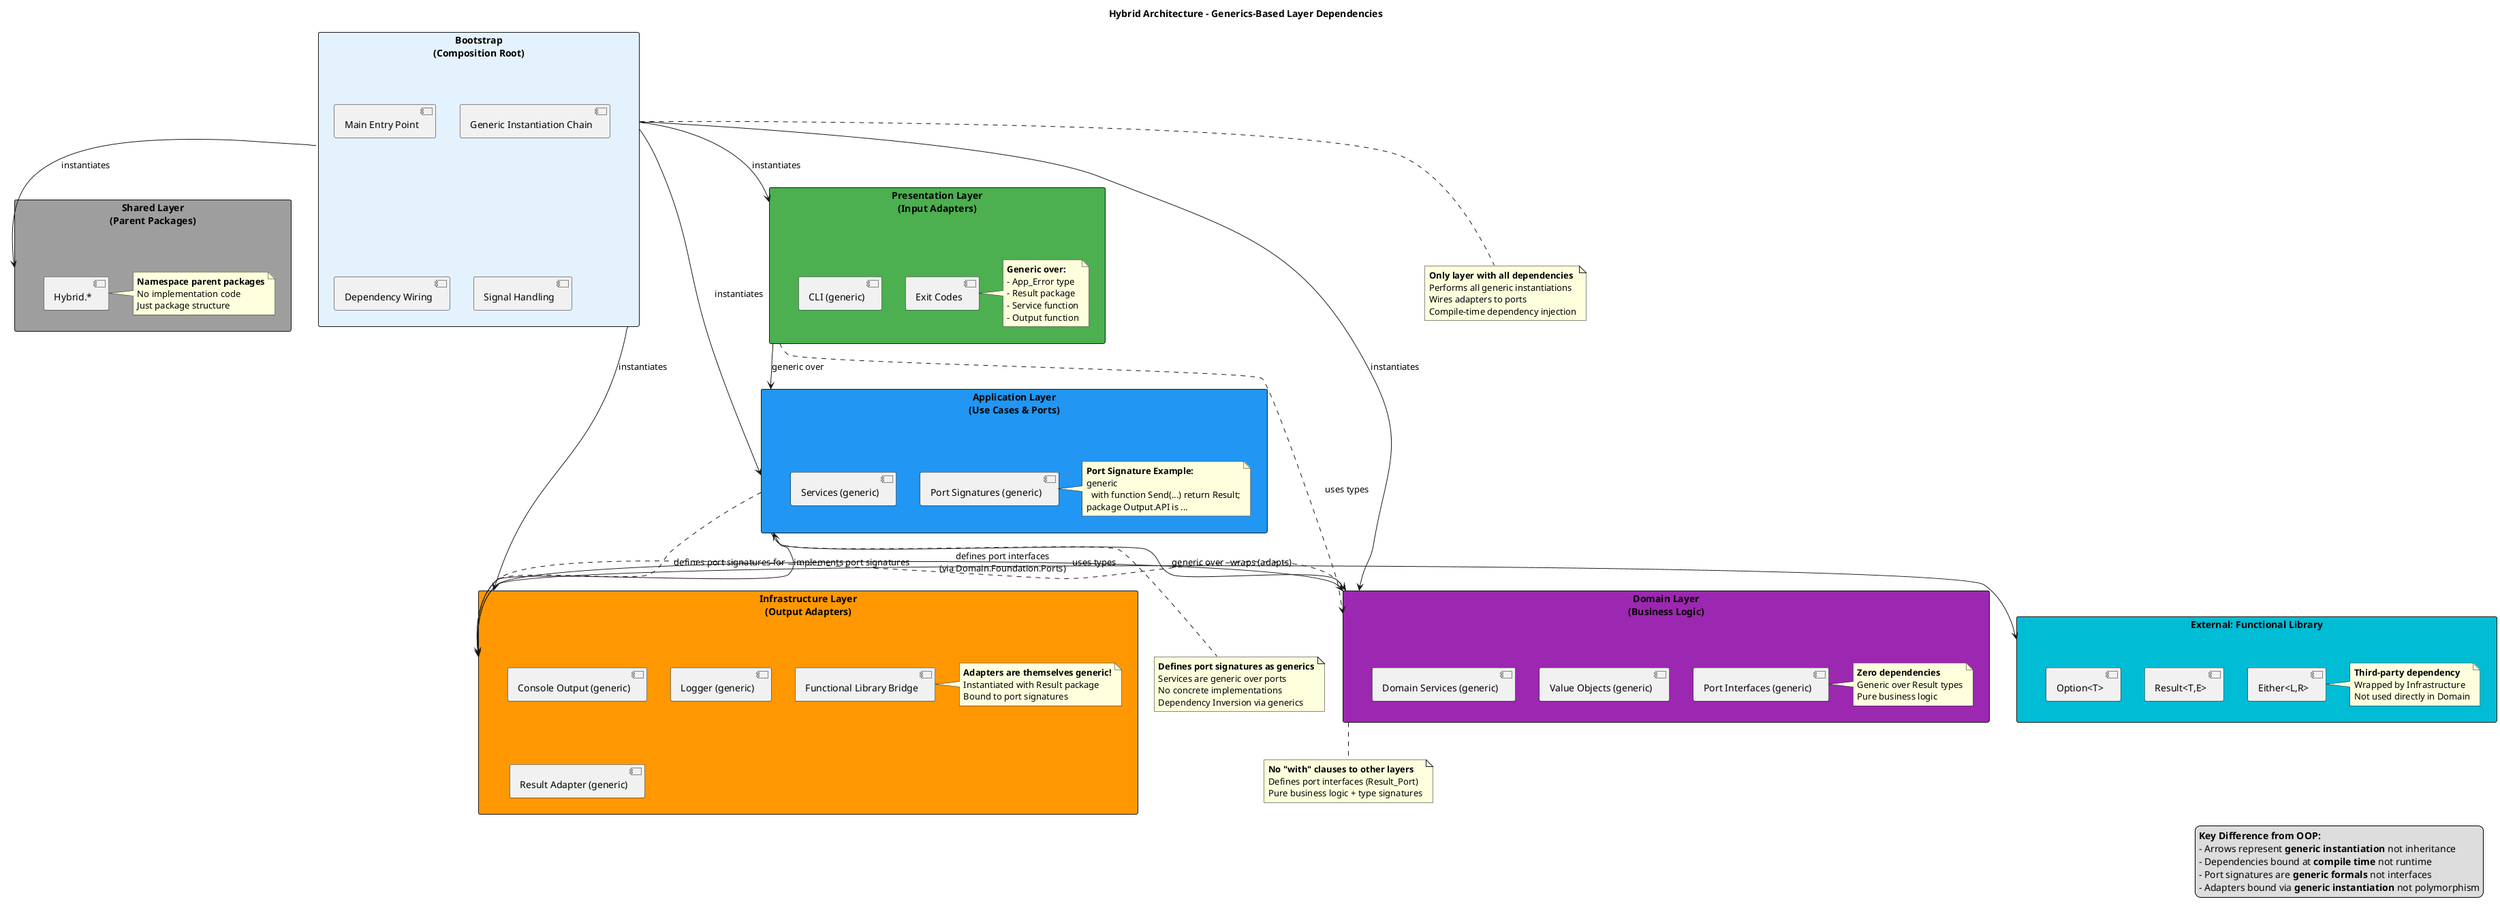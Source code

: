 @startuml architecture-layers
!define LIGHTBLUE #E3F2FD
!define BLUE #2196F3
!define GREEN #4CAF50
!define ORANGE #FF9800
!define PURPLE #9C27B0
!define GREY #9E9E9E
!define CYAN #00BCD4

skinparam packageStyle rectangle
skinparam shadowing false
skinparam defaultFontName Arial

title Hybrid Architecture - Generics-Based Layer Dependencies

package "Shared Layer\n(Parent Packages)" as Shared GREY {
  [Hybrid.*]
  note right
    **Namespace parent packages**
    No implementation code
    Just package structure
  end note
}

package "Bootstrap\n(Composition Root)" as Bootstrap LIGHTBLUE {
  [Main Entry Point]
  [Generic Instantiation Chain]
  [Dependency Wiring]
  [Signal Handling]
}

package "Presentation Layer\n(Input Adapters)" as Presentation GREEN {
  [CLI (generic)]
  [Exit Codes]
  note right
    **Generic over:**
    - App_Error type
    - Result package
    - Service function
    - Output function
  end note
}

package "Application Layer\n(Use Cases & Ports)" as Application BLUE {
  [Services (generic)]
  [Port Signatures (generic)]
  note right
    **Port Signature Example:**
    generic
      with function Send(...) return Result;
    package Output.API is ...
  end note
}

package "Infrastructure Layer\n(Output Adapters)" as Infrastructure ORANGE {
  [Console Output (generic)]
  [Logger (generic)]
  [Result Adapter (generic)]
  [Functional Library Bridge]
  note right
    **Adapters are themselves generic!**
    Instantiated with Result package
    Bound to port signatures
  end note
}

package "Domain Layer\n(Business Logic)" as Domain PURPLE {
  [Value Objects (generic)]
  [Domain Services (generic)]
  [Port Interfaces (generic)]
  note right
    **Zero dependencies**
    Generic over Result types
    Pure business logic
  end note
}

package "External: Functional Library" as Functional CYAN {
  [Result<T,E>]
  [Option<T>]
  [Either<L,R>]
  note right
    **Third-party dependency**
    Wrapped by Infrastructure
    Not used directly in Domain
  end note
}

' Layer dependencies (generics-based)
Bootstrap -down-> Shared : instantiates
Bootstrap -down-> Presentation : instantiates
Bootstrap -down-> Application : instantiates
Bootstrap -down-> Infrastructure : instantiates
Bootstrap -down-> Domain : instantiates

Presentation -down-> Application : generic over
Presentation .down.> Domain : uses types

Application -down-> Domain : generic over
Application ..> Infrastructure : defines port signatures for

Infrastructure -up-> Application : implements port signatures
Infrastructure -down-> Domain : uses types
Infrastructure -right-> Functional : wraps (adapts)

Domain ..> Infrastructure : defines port interfaces\n(via Domain.Foundation.Ports)

note bottom of Bootstrap
  **Only layer with all dependencies**
  Performs all generic instantiations
  Wires adapters to ports
  Compile-time dependency injection
end note

note bottom of Domain
  **No "with" clauses to other layers**
  Defines port interfaces (Result_Port)
  Pure business logic + type signatures
end note

note bottom of Application
  **Defines port signatures as generics**
  Services are generic over ports
  No concrete implementations
  Dependency Inversion via generics
end note

legend right
  **Key Difference from OOP:**
  - Arrows represent **generic instantiation** not inheritance
  - Dependencies bound at **compile time** not runtime
  - Port signatures are **generic formals** not interfaces
  - Adapters bound via **generic instantiation** not polymorphism
endlegend

@enduml
